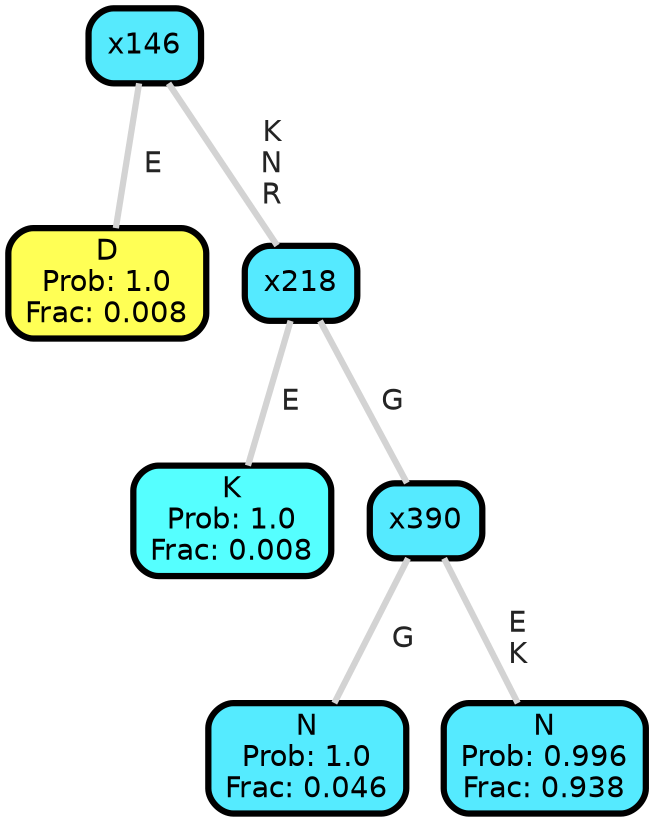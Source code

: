 graph Tree {
node [shape=box, style="filled, rounded",color="black",penwidth="3",fontcolor="black",                 fontname=helvetica] ;
graph [ranksep="0 equally", splines=straight,                 bgcolor=transparent, dpi=200] ;
edge [fontname=helvetica, fontweight=bold,fontcolor=grey14,color=lightgray] ;
0 [label="D
Prob: 1.0
Frac: 0.008", fillcolor="#ffff55"] ;
1 [label="x146", fillcolor="#56eafd"] ;
2 [label="K
Prob: 1.0
Frac: 0.008", fillcolor="#55ffff"] ;
3 [label="x218", fillcolor="#55eaff"] ;
4 [label="N
Prob: 1.0
Frac: 0.046", fillcolor="#55ebff"] ;
5 [label="x390", fillcolor="#55eaff"] ;
6 [label="N
Prob: 0.996
Frac: 0.938", fillcolor="#55eaff"] ;
1 -- 0 [label=" E",penwidth=3] ;
1 -- 3 [label=" K\n N\n R",penwidth=3] ;
3 -- 2 [label=" E",penwidth=3] ;
3 -- 5 [label=" G",penwidth=3] ;
5 -- 4 [label=" G",penwidth=3] ;
5 -- 6 [label=" E\n K",penwidth=3] ;
{rank = same;}}